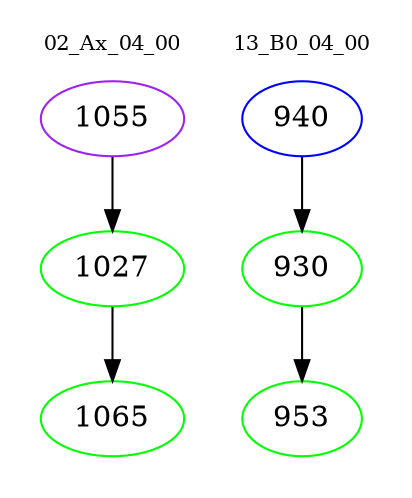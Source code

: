 digraph{
subgraph cluster_0 {
color = white
label = "02_Ax_04_00";
fontsize=10;
T0_1055 [label="1055", color="purple"]
T0_1055 -> T0_1027 [color="black"]
T0_1027 [label="1027", color="green"]
T0_1027 -> T0_1065 [color="black"]
T0_1065 [label="1065", color="green"]
}
subgraph cluster_1 {
color = white
label = "13_B0_04_00";
fontsize=10;
T1_940 [label="940", color="blue"]
T1_940 -> T1_930 [color="black"]
T1_930 [label="930", color="green"]
T1_930 -> T1_953 [color="black"]
T1_953 [label="953", color="green"]
}
}
